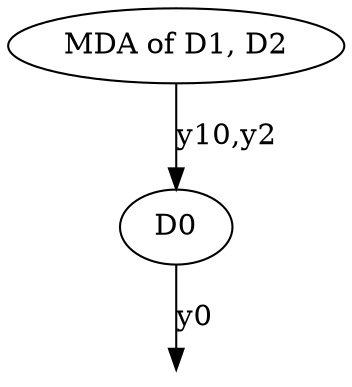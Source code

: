 digraph "Dependency graph" {
	"MDA of D1, D2" -> D0 [label="y10,y2"]
	_0 [shape=point style=invis]
	D0 -> _0 [label=y0]
}

